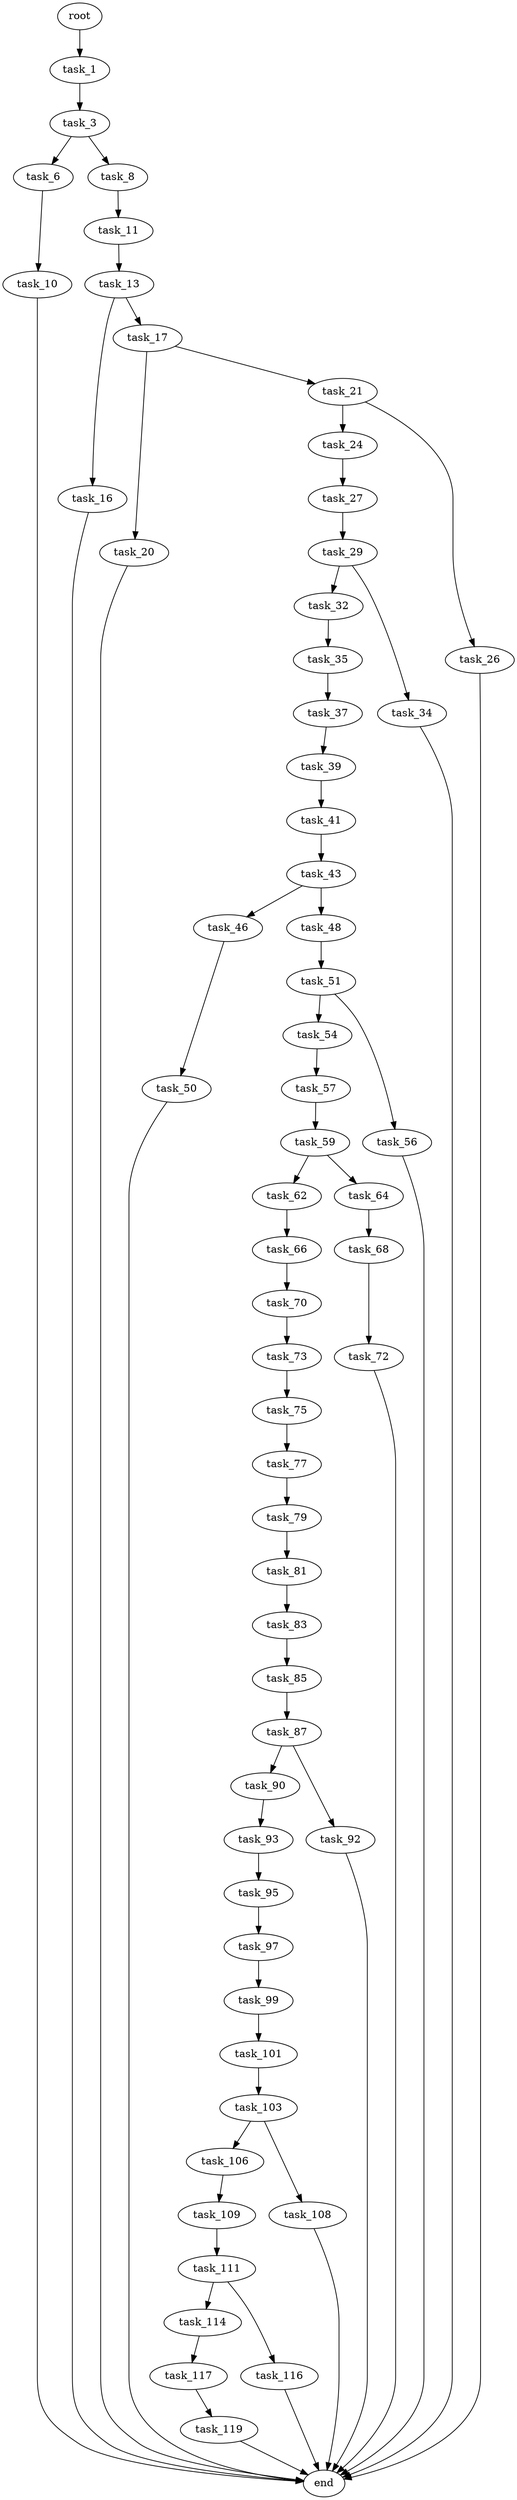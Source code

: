 digraph G {
  root [size="0.000000"];
  task_1 [size="28991029248.000000"];
  task_3 [size="2114492156.000000"];
  task_6 [size="108493358877.000000"];
  task_8 [size="6019928450.000000"];
  task_10 [size="105298419559.000000"];
  task_11 [size="782757789696.000000"];
  end [size="0.000000"];
  task_13 [size="195519404748.000000"];
  task_16 [size="109883643733.000000"];
  task_17 [size="18412330126.000000"];
  task_20 [size="1244551274.000000"];
  task_21 [size="101803439236.000000"];
  task_24 [size="3514956386.000000"];
  task_26 [size="9827491062.000000"];
  task_27 [size="278062642109.000000"];
  task_29 [size="23542109616.000000"];
  task_32 [size="3296357695.000000"];
  task_34 [size="7774739970.000000"];
  task_35 [size="1025967911.000000"];
  task_37 [size="40830850560.000000"];
  task_39 [size="68719476736.000000"];
  task_41 [size="388522880304.000000"];
  task_43 [size="28991029248.000000"];
  task_46 [size="368293445632.000000"];
  task_48 [size="368293445632.000000"];
  task_50 [size="7591184001.000000"];
  task_51 [size="231928233984.000000"];
  task_54 [size="38545400274.000000"];
  task_56 [size="38685803303.000000"];
  task_57 [size="26918804476.000000"];
  task_59 [size="1187452041625.000000"];
  task_62 [size="6251363170.000000"];
  task_64 [size="77885467019.000000"];
  task_66 [size="1394640375220.000000"];
  task_68 [size="231928233984.000000"];
  task_70 [size="18978762148.000000"];
  task_72 [size="782757789696.000000"];
  task_73 [size="270808192307.000000"];
  task_75 [size="8589934592.000000"];
  task_77 [size="27539599944.000000"];
  task_79 [size="8589934592.000000"];
  task_81 [size="931334592.000000"];
  task_83 [size="1361914628.000000"];
  task_85 [size="103838199888.000000"];
  task_87 [size="28991029248.000000"];
  task_90 [size="21130486228.000000"];
  task_92 [size="454336045747.000000"];
  task_93 [size="47865904427.000000"];
  task_95 [size="21335759134.000000"];
  task_97 [size="368293445632.000000"];
  task_99 [size="213256738862.000000"];
  task_101 [size="1709012514.000000"];
  task_103 [size="1231160461.000000"];
  task_106 [size="401773907192.000000"];
  task_108 [size="8125650474.000000"];
  task_109 [size="9609782062.000000"];
  task_111 [size="28991029248.000000"];
  task_114 [size="31498775378.000000"];
  task_116 [size="7405534856.000000"];
  task_117 [size="4715474316.000000"];
  task_119 [size="5998101864.000000"];

  root -> task_1 [size="1.000000"];
  task_1 -> task_3 [size="75497472.000000"];
  task_3 -> task_6 [size="209715200.000000"];
  task_3 -> task_8 [size="209715200.000000"];
  task_6 -> task_10 [size="75497472.000000"];
  task_8 -> task_11 [size="134217728.000000"];
  task_10 -> end [size="1.000000"];
  task_11 -> task_13 [size="679477248.000000"];
  task_13 -> task_16 [size="301989888.000000"];
  task_13 -> task_17 [size="301989888.000000"];
  task_16 -> end [size="1.000000"];
  task_17 -> task_20 [size="411041792.000000"];
  task_17 -> task_21 [size="411041792.000000"];
  task_20 -> end [size="1.000000"];
  task_21 -> task_24 [size="75497472.000000"];
  task_21 -> task_26 [size="75497472.000000"];
  task_24 -> task_27 [size="134217728.000000"];
  task_26 -> end [size="1.000000"];
  task_27 -> task_29 [size="301989888.000000"];
  task_29 -> task_32 [size="33554432.000000"];
  task_29 -> task_34 [size="33554432.000000"];
  task_32 -> task_35 [size="75497472.000000"];
  task_34 -> end [size="1.000000"];
  task_35 -> task_37 [size="33554432.000000"];
  task_37 -> task_39 [size="75497472.000000"];
  task_39 -> task_41 [size="134217728.000000"];
  task_41 -> task_43 [size="536870912.000000"];
  task_43 -> task_46 [size="75497472.000000"];
  task_43 -> task_48 [size="75497472.000000"];
  task_46 -> task_50 [size="411041792.000000"];
  task_48 -> task_51 [size="411041792.000000"];
  task_50 -> end [size="1.000000"];
  task_51 -> task_54 [size="301989888.000000"];
  task_51 -> task_56 [size="301989888.000000"];
  task_54 -> task_57 [size="75497472.000000"];
  task_56 -> end [size="1.000000"];
  task_57 -> task_59 [size="33554432.000000"];
  task_59 -> task_62 [size="838860800.000000"];
  task_59 -> task_64 [size="838860800.000000"];
  task_62 -> task_66 [size="209715200.000000"];
  task_64 -> task_68 [size="301989888.000000"];
  task_66 -> task_70 [size="838860800.000000"];
  task_68 -> task_72 [size="301989888.000000"];
  task_70 -> task_73 [size="411041792.000000"];
  task_72 -> end [size="1.000000"];
  task_73 -> task_75 [size="301989888.000000"];
  task_75 -> task_77 [size="33554432.000000"];
  task_77 -> task_79 [size="134217728.000000"];
  task_79 -> task_81 [size="33554432.000000"];
  task_81 -> task_83 [size="75497472.000000"];
  task_83 -> task_85 [size="33554432.000000"];
  task_85 -> task_87 [size="134217728.000000"];
  task_87 -> task_90 [size="75497472.000000"];
  task_87 -> task_92 [size="75497472.000000"];
  task_90 -> task_93 [size="33554432.000000"];
  task_92 -> end [size="1.000000"];
  task_93 -> task_95 [size="209715200.000000"];
  task_95 -> task_97 [size="536870912.000000"];
  task_97 -> task_99 [size="411041792.000000"];
  task_99 -> task_101 [size="209715200.000000"];
  task_101 -> task_103 [size="75497472.000000"];
  task_103 -> task_106 [size="33554432.000000"];
  task_103 -> task_108 [size="33554432.000000"];
  task_106 -> task_109 [size="411041792.000000"];
  task_108 -> end [size="1.000000"];
  task_109 -> task_111 [size="209715200.000000"];
  task_111 -> task_114 [size="75497472.000000"];
  task_111 -> task_116 [size="75497472.000000"];
  task_114 -> task_117 [size="679477248.000000"];
  task_116 -> end [size="1.000000"];
  task_117 -> task_119 [size="301989888.000000"];
  task_119 -> end [size="1.000000"];
}

